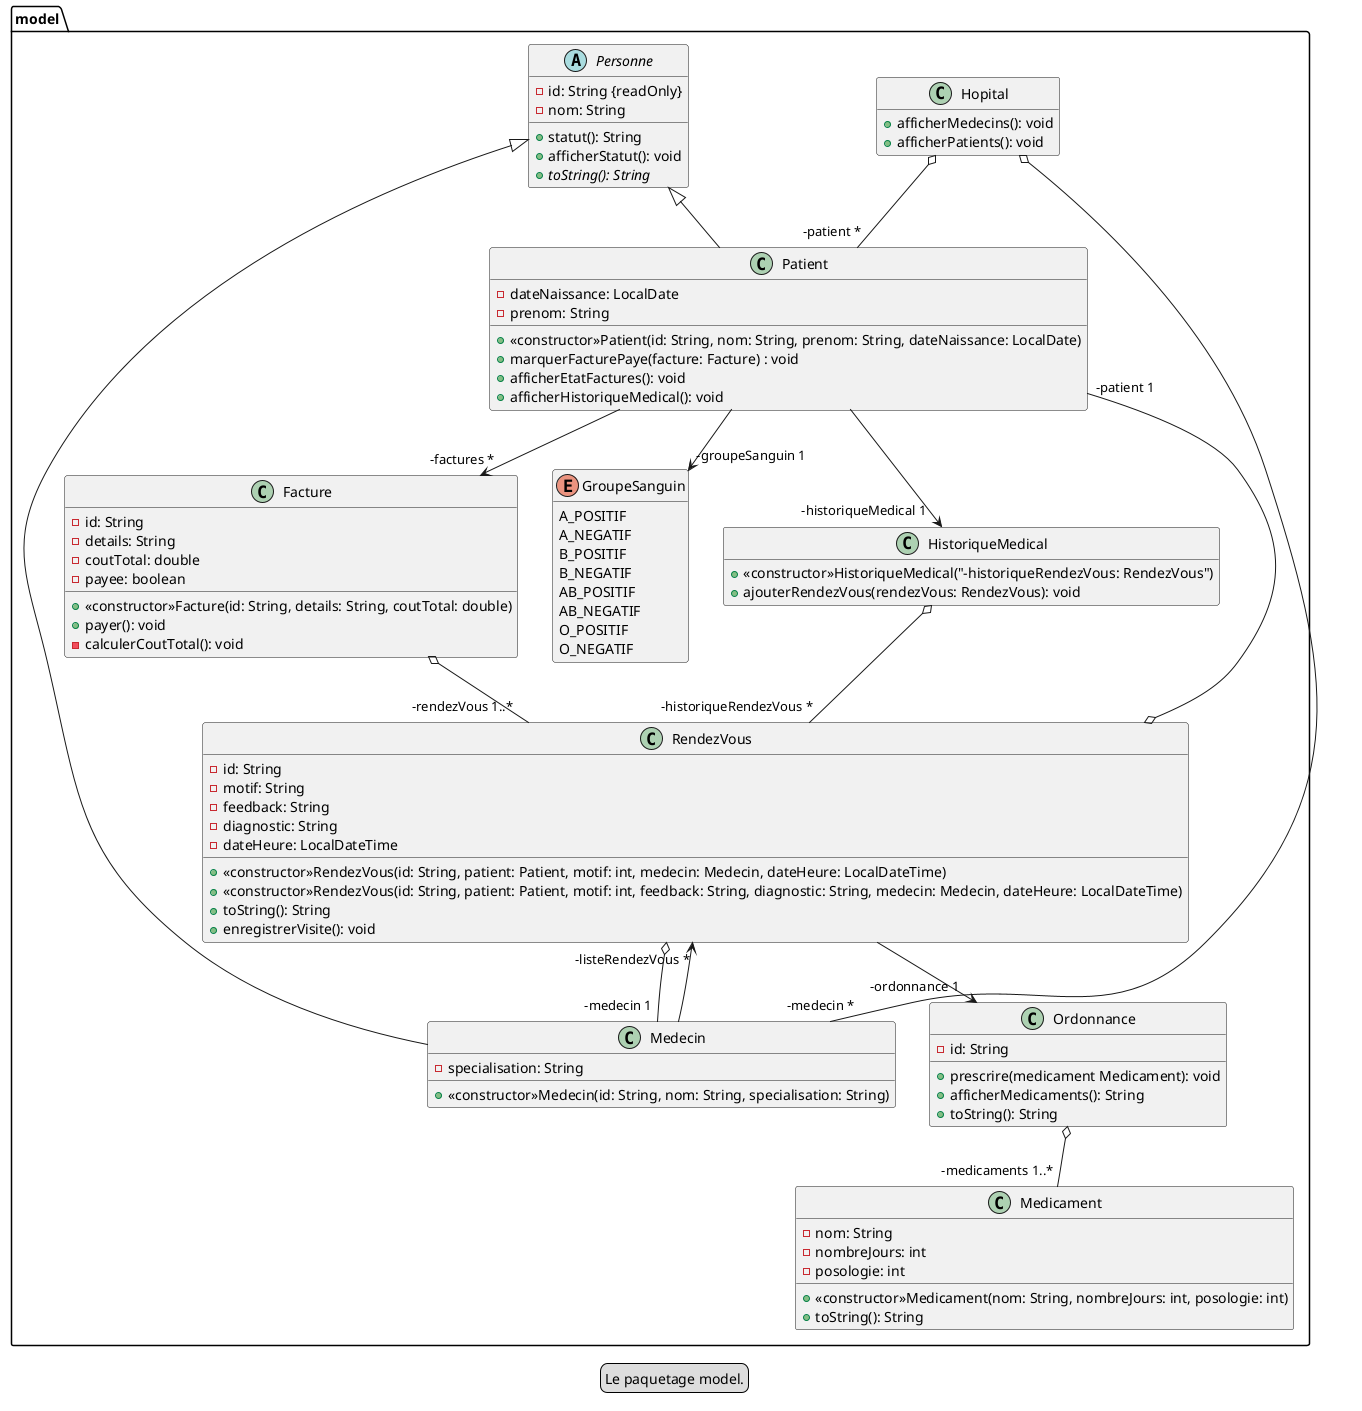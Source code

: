 @startuml

legend Le paquetage model.

hide empty members

package model {

    abstract class Personne {
        -id: String {readOnly}
        -nom: String

        +statut(): String
        +afficherStatut(): void
        +{abstract}toString(): String
    }

    class Patient extends Personne {
        -dateNaissance: LocalDate
        -prenom: String

        +<<constructor>>Patient(id: String, nom: String, prenom: String, dateNaissance: LocalDate)
        +marquerFacturePaye(facture: Facture) : void
        +afficherEtatFactures(): void
        +afficherHistoriqueMedical(): void
    }


    class Medecin extends Personne {
        -specialisation: String

        +<<constructor>>Medecin(id: String, nom: String, specialisation: String)
    }

    class RendezVous {
        -id: String
        -motif: String
        -feedback: String
        -diagnostic: String
        -dateHeure: LocalDateTime

        +<<constructor>>RendezVous(id: String, patient: Patient, motif: int, medecin: Medecin, dateHeure: LocalDateTime)
        +<<constructor>>RendezVous(id: String, patient: Patient, motif: int, feedback: String, diagnostic: String, medecin: Medecin, dateHeure: LocalDateTime)
        +toString(): String
        +enregistrerVisite(): void
    }

    class Ordonnance {
        -id: String

        +prescrire(medicament Medicament): void
        +afficherMedicaments(): String
        +toString(): String
    }

    class Medicament {
        -nom: String
        -nombreJours: int
        -posologie: int

        +<<constructor>>Medicament(nom: String, nombreJours: int, posologie: int)
        +toString(): String
    }

    class Facture {
        -id: String
        -details: String
        -coutTotal: double
        -payee: boolean

        +<<constructor>>Facture(id: String, details: String, coutTotal: double)
        +payer(): void
        -calculerCoutTotal(): void
    }

    class Hopital {
        +afficherMedecins(): void
        +afficherPatients(): void
    }

    class HistoriqueMedical {
        +<<constructor>>HistoriqueMedical("-historiqueRendezVous: RendezVous")
        +ajouterRendezVous(rendezVous: RendezVous): void
    }

    enum GroupeSanguin {
        A_POSITIF
        A_NEGATIF
        B_POSITIF
        B_NEGATIF
        AB_POSITIF
        AB_NEGATIF
        O_POSITIF
        O_NEGATIF
    }

    Patient --> "-factures *" Facture
    Patient --> "-groupeSanguin 1" GroupeSanguin
    Patient --> "-historiqueMedical 1" HistoriqueMedical

    Medecin --> "-listeRendezVous *" RendezVous

    RendezVous o-- "-medecin 1" Medecin
    RendezVous o-- "-patient 1" Patient
    RendezVous --> "-ordonnance 1" Ordonnance

    Ordonnance o-- "-medicaments 1..*" Medicament

    Hopital o-- "-medecin *" Medecin
    Hopital o-- "-patient *" Patient

    HistoriqueMedical o-- "-historiqueRendezVous *" RendezVous

    Facture o-- "-rendezVous 1..*" RendezVous
}

@enduml